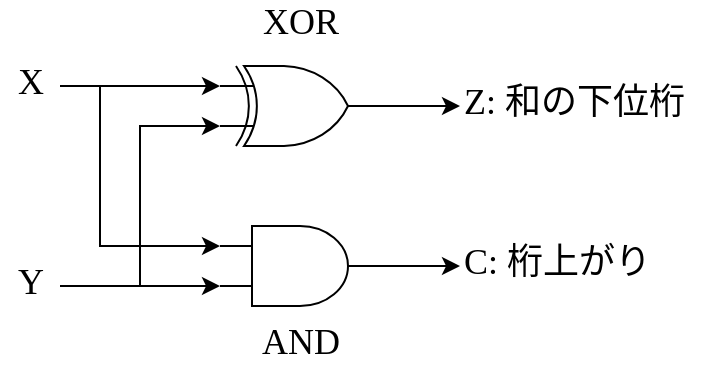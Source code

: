 <mxfile version="12.1.0" type="device" pages="1"><diagram id="Ydk36xh6V9mmlDlppP-L" name="ページ1"><mxGraphModel dx="512" dy="579" grid="1" gridSize="10" guides="1" tooltips="1" connect="1" arrows="1" fold="1" page="1" pageScale="1" pageWidth="827" pageHeight="1169" math="0" shadow="0"><root><mxCell id="0"/><mxCell id="1" parent="0"/><mxCell id="0l2hWPlZacexdzn_AKuU-10" style="edgeStyle=orthogonalEdgeStyle;rounded=0;orthogonalLoop=1;jettySize=auto;html=1;exitX=1;exitY=0.5;exitDx=0;exitDy=0;exitPerimeter=0;fontFamily=Tahoma;fontSize=18;" edge="1" parent="1" source="0l2hWPlZacexdzn_AKuU-1" target="0l2hWPlZacexdzn_AKuU-7"><mxGeometry relative="1" as="geometry"/></mxCell><mxCell id="0l2hWPlZacexdzn_AKuU-1" value="" style="verticalLabelPosition=bottom;shadow=0;dashed=0;align=center;fillColor=#ffffff;html=1;verticalAlign=top;strokeWidth=1;shape=mxgraph.electrical.logic_gates.logic_gate;operation=xor;" vertex="1" parent="1"><mxGeometry x="120" y="60" width="80" height="40" as="geometry"/></mxCell><mxCell id="0l2hWPlZacexdzn_AKuU-2" value="XOR" style="text;html=1;resizable=0;points=[];autosize=1;align=center;verticalAlign=middle;spacingTop=-4;fontFamily=Tahoma;fontSize=18;" vertex="1" parent="1"><mxGeometry x="140" y="30" width="40" height="20" as="geometry"/></mxCell><mxCell id="0l2hWPlZacexdzn_AKuU-11" style="edgeStyle=orthogonalEdgeStyle;rounded=0;orthogonalLoop=1;jettySize=auto;html=1;exitX=1;exitY=0.5;exitDx=0;exitDy=0;exitPerimeter=0;entryX=0;entryY=0.5;entryDx=0;entryDy=0;entryPerimeter=0;fontFamily=Tahoma;fontSize=18;" edge="1" parent="1" source="0l2hWPlZacexdzn_AKuU-3" target="0l2hWPlZacexdzn_AKuU-8"><mxGeometry relative="1" as="geometry"/></mxCell><mxCell id="0l2hWPlZacexdzn_AKuU-3" value="" style="verticalLabelPosition=bottom;shadow=0;dashed=0;align=center;fillColor=#ffffff;html=1;verticalAlign=top;strokeWidth=1;shape=mxgraph.electrical.logic_gates.logic_gate;operation=and;fontFamily=Tahoma;fontSize=18;" vertex="1" parent="1"><mxGeometry x="120" y="140" width="80" height="40" as="geometry"/></mxCell><mxCell id="0l2hWPlZacexdzn_AKuU-4" value="AND" style="text;html=1;resizable=0;points=[];autosize=1;align=center;verticalAlign=middle;spacingTop=-4;fontFamily=Tahoma;fontSize=18;" vertex="1" parent="1"><mxGeometry x="135" y="190" width="50" height="20" as="geometry"/></mxCell><mxCell id="0l2hWPlZacexdzn_AKuU-17" value="" style="edgeStyle=orthogonalEdgeStyle;rounded=0;orthogonalLoop=1;jettySize=auto;html=1;fontFamily=Tahoma;fontSize=18;entryX=0;entryY=0.75;entryDx=0;entryDy=0;entryPerimeter=0;" edge="1" parent="1" source="0l2hWPlZacexdzn_AKuU-5" target="0l2hWPlZacexdzn_AKuU-1"><mxGeometry relative="1" as="geometry"><mxPoint x="120" y="280" as="targetPoint"/><Array as="points"><mxPoint x="80" y="170"/><mxPoint x="80" y="90"/></Array></mxGeometry></mxCell><mxCell id="0l2hWPlZacexdzn_AKuU-21" value="" style="edgeStyle=orthogonalEdgeStyle;rounded=0;orthogonalLoop=1;jettySize=auto;html=1;fontFamily=Tahoma;fontSize=18;" edge="1" parent="1" source="0l2hWPlZacexdzn_AKuU-5"><mxGeometry relative="1" as="geometry"><mxPoint x="120" y="170" as="targetPoint"/></mxGeometry></mxCell><mxCell id="0l2hWPlZacexdzn_AKuU-5" value="Y" style="text;html=1;resizable=0;points=[];autosize=1;align=center;verticalAlign=middle;spacingTop=-4;fontSize=18;fontFamily=Tahoma;" vertex="1" parent="1"><mxGeometry x="10" y="160" width="30" height="20" as="geometry"/></mxCell><mxCell id="0l2hWPlZacexdzn_AKuU-13" value="" style="edgeStyle=orthogonalEdgeStyle;rounded=0;orthogonalLoop=1;jettySize=auto;html=1;fontFamily=Tahoma;fontSize=18;entryX=0;entryY=0.25;entryDx=0;entryDy=0;entryPerimeter=0;" edge="1" parent="1" source="0l2hWPlZacexdzn_AKuU-6" target="0l2hWPlZacexdzn_AKuU-1"><mxGeometry relative="1" as="geometry"><mxPoint x="120" y="110" as="targetPoint"/><Array as="points"><mxPoint x="50" y="70"/><mxPoint x="50" y="70"/></Array></mxGeometry></mxCell><mxCell id="0l2hWPlZacexdzn_AKuU-19" value="" style="edgeStyle=orthogonalEdgeStyle;rounded=0;orthogonalLoop=1;jettySize=auto;html=1;fontFamily=Tahoma;fontSize=18;entryX=0;entryY=0.25;entryDx=0;entryDy=0;entryPerimeter=0;" edge="1" parent="1" source="0l2hWPlZacexdzn_AKuU-6" target="0l2hWPlZacexdzn_AKuU-3"><mxGeometry relative="1" as="geometry"><mxPoint x="120" y="110" as="targetPoint"/><Array as="points"><mxPoint x="60" y="70"/><mxPoint x="60" y="150"/></Array></mxGeometry></mxCell><mxCell id="0l2hWPlZacexdzn_AKuU-6" value="X" style="text;html=1;resizable=0;points=[];autosize=1;align=center;verticalAlign=middle;spacingTop=-4;fontSize=18;fontFamily=Tahoma;" vertex="1" parent="1"><mxGeometry x="10" y="60" width="30" height="20" as="geometry"/></mxCell><mxCell id="0l2hWPlZacexdzn_AKuU-7" value="Z: 和の下位桁" style="text;html=1;resizable=0;points=[];autosize=1;align=left;verticalAlign=middle;spacingTop=-4;fontSize=18;fontFamily=Tahoma;" vertex="1" parent="1"><mxGeometry x="240" y="70" width="130" height="20" as="geometry"/></mxCell><mxCell id="0l2hWPlZacexdzn_AKuU-8" value="C: 桁上がり" style="text;html=1;resizable=0;points=[];autosize=1;align=left;verticalAlign=middle;spacingTop=-4;fontSize=18;fontFamily=Tahoma;" vertex="1" parent="1"><mxGeometry x="240" y="150" width="110" height="20" as="geometry"/></mxCell></root></mxGraphModel></diagram></mxfile>